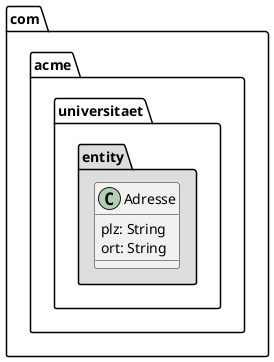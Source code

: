 @startuml

package com.acme.universitaet.entity #DDDDDD {
    class Adresse {
        plz: String
        ort: String
    }
}

@enduml
